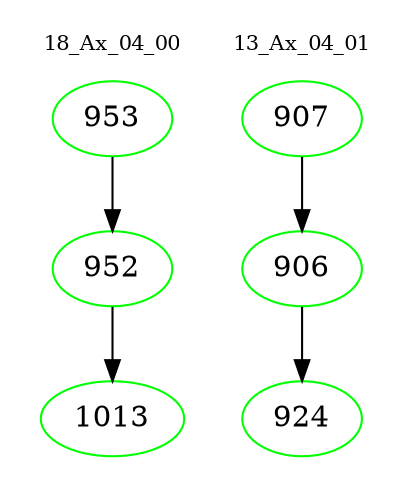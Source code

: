 digraph{
subgraph cluster_0 {
color = white
label = "18_Ax_04_00";
fontsize=10;
T0_953 [label="953", color="green"]
T0_953 -> T0_952 [color="black"]
T0_952 [label="952", color="green"]
T0_952 -> T0_1013 [color="black"]
T0_1013 [label="1013", color="green"]
}
subgraph cluster_1 {
color = white
label = "13_Ax_04_01";
fontsize=10;
T1_907 [label="907", color="green"]
T1_907 -> T1_906 [color="black"]
T1_906 [label="906", color="green"]
T1_906 -> T1_924 [color="black"]
T1_924 [label="924", color="green"]
}
}
